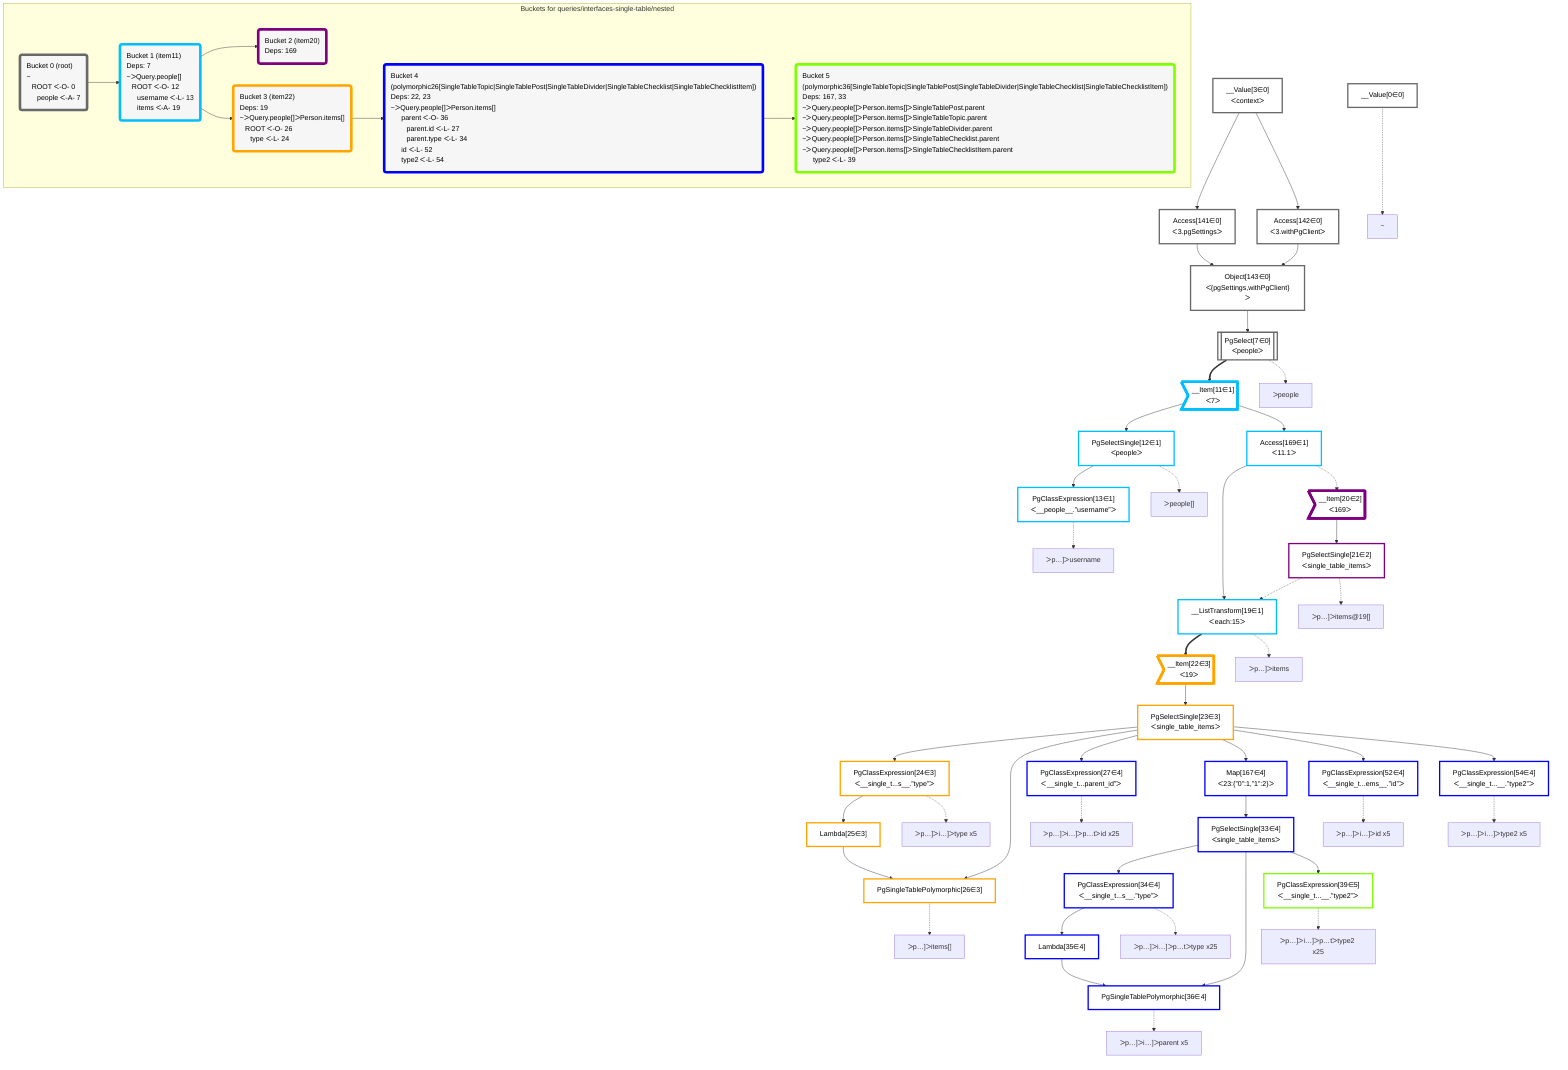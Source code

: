 graph TD
    classDef path fill:#eee,stroke:#000,color:#000
    classDef plan fill:#fff,stroke-width:3px,color:#000
    classDef itemplan fill:#fff,stroke-width:6px,color:#000
    classDef sideeffectplan fill:#f00,stroke-width:6px,color:#000
    classDef bucket fill:#f6f6f6,color:#000,stroke-width:6px,text-align:left


    %% define plans
    __Value0["__Value[0∈0]"]:::plan
    __Value3["__Value[3∈0]<br />ᐸcontextᐳ"]:::plan
    Access141["Access[141∈0]<br />ᐸ3.pgSettingsᐳ"]:::plan
    Access142["Access[142∈0]<br />ᐸ3.withPgClientᐳ"]:::plan
    Object143["Object[143∈0]<br />ᐸ{pgSettings,withPgClient}ᐳ"]:::plan
    PgSelect7[["PgSelect[7∈0]<br />ᐸpeopleᐳ"]]:::plan
    __Item11>"__Item[11∈1]<br />ᐸ7ᐳ"]:::itemplan
    PgSelectSingle12["PgSelectSingle[12∈1]<br />ᐸpeopleᐳ"]:::plan
    PgClassExpression13["PgClassExpression[13∈1]<br />ᐸ__people__.”username”ᐳ"]:::plan
    Access169["Access[169∈1]<br />ᐸ11.1ᐳ"]:::plan
    __ListTransform19["__ListTransform[19∈1]<br />ᐸeach:15ᐳ"]:::plan
    __Item20>"__Item[20∈2]<br />ᐸ169ᐳ"]:::itemplan
    PgSelectSingle21["PgSelectSingle[21∈2]<br />ᐸsingle_table_itemsᐳ"]:::plan
    __Item22>"__Item[22∈3]<br />ᐸ19ᐳ"]:::itemplan
    PgSelectSingle23["PgSelectSingle[23∈3]<br />ᐸsingle_table_itemsᐳ"]:::plan
    PgClassExpression24["PgClassExpression[24∈3]<br />ᐸ__single_t...s__.”type”ᐳ"]:::plan
    Lambda25["Lambda[25∈3]"]:::plan
    PgSingleTablePolymorphic26["PgSingleTablePolymorphic[26∈3]"]:::plan
    PgClassExpression27["PgClassExpression[27∈4]<br />ᐸ__single_t...parent_id”ᐳ"]:::plan
    Map167["Map[167∈4]<br />ᐸ23:{”0”:1,”1”:2}ᐳ"]:::plan
    PgSelectSingle33["PgSelectSingle[33∈4]<br />ᐸsingle_table_itemsᐳ"]:::plan
    PgClassExpression34["PgClassExpression[34∈4]<br />ᐸ__single_t...s__.”type”ᐳ"]:::plan
    Lambda35["Lambda[35∈4]"]:::plan
    PgSingleTablePolymorphic36["PgSingleTablePolymorphic[36∈4]"]:::plan
    PgClassExpression39["PgClassExpression[39∈5]<br />ᐸ__single_t...__.”type2”ᐳ"]:::plan
    PgClassExpression52["PgClassExpression[52∈4]<br />ᐸ__single_t...ems__.”id”ᐳ"]:::plan
    PgClassExpression54["PgClassExpression[54∈4]<br />ᐸ__single_t...__.”type2”ᐳ"]:::plan

    %% plan dependencies
    __Value3 --> Access141
    __Value3 --> Access142
    Access141 & Access142 --> Object143
    Object143 --> PgSelect7
    PgSelect7 ==> __Item11
    __Item11 --> PgSelectSingle12
    PgSelectSingle12 --> PgClassExpression13
    __Item11 --> Access169
    Access169 --> __ListTransform19
    PgSelectSingle21 -.-> __ListTransform19
    Access169 -.-> __Item20
    __Item20 --> PgSelectSingle21
    __ListTransform19 ==> __Item22
    __Item22 --> PgSelectSingle23
    PgSelectSingle23 --> PgClassExpression24
    PgClassExpression24 --> Lambda25
    Lambda25 & PgSelectSingle23 --> PgSingleTablePolymorphic26
    PgSelectSingle23 --> PgClassExpression27
    PgSelectSingle23 --> Map167
    Map167 --> PgSelectSingle33
    PgSelectSingle33 --> PgClassExpression34
    PgClassExpression34 --> Lambda35
    Lambda35 & PgSelectSingle33 --> PgSingleTablePolymorphic36
    PgSelectSingle33 --> PgClassExpression39
    PgSelectSingle23 --> PgClassExpression52
    PgSelectSingle23 --> PgClassExpression54

    %% plan-to-path relationships
    P0["~"]
    __Value0 -.-> P0
    P7["ᐳpeople"]
    PgSelect7 -.-> P7
    P12["ᐳpeople[]"]
    PgSelectSingle12 -.-> P12
    P13["ᐳp…]ᐳusername"]
    PgClassExpression13 -.-> P13
    P19["ᐳp…]ᐳitems"]
    __ListTransform19 -.-> P19
    P21["ᐳp…]ᐳitems@19[]"]
    PgSelectSingle21 -.-> P21
    P24["ᐳp…]ᐳi…]ᐳtype x5"]
    PgClassExpression24 -.-> P24
    P26["ᐳp…]ᐳitems[]"]
    PgSingleTablePolymorphic26 -.-> P26
    P27["ᐳp…]ᐳi…]ᐳp…tᐳid x25"]
    PgClassExpression27 -.-> P27
    P34["ᐳp…]ᐳi…]ᐳp…tᐳtype x25"]
    PgClassExpression34 -.-> P34
    P36["ᐳp…]ᐳi…]ᐳparent x5"]
    PgSingleTablePolymorphic36 -.-> P36
    P39["ᐳp…]ᐳi…]ᐳp…tᐳtype2 x25"]
    PgClassExpression39 -.-> P39
    P52["ᐳp…]ᐳi…]ᐳid x5"]
    PgClassExpression52 -.-> P52
    P54["ᐳp…]ᐳi…]ᐳtype2 x5"]
    PgClassExpression54 -.-> P54

    subgraph "Buckets for queries/interfaces-single-table/nested"
    Bucket0("Bucket 0 (root)<br />~<br />⠀ROOT ᐸ-O- 0<br />⠀⠀people ᐸ-A- 7"):::bucket
    classDef bucket0 stroke:#696969
    class Bucket0,__Value0,__Value3,PgSelect7,Access141,Access142,Object143 bucket0
    Bucket1("Bucket 1 (item11)<br />Deps: 7<br />~ᐳQuery.people[]<br />⠀ROOT ᐸ-O- 12<br />⠀⠀username ᐸ-L- 13<br />⠀⠀items ᐸ-A- 19"):::bucket
    classDef bucket1 stroke:#00bfff
    class Bucket1,__Item11,PgSelectSingle12,PgClassExpression13,__ListTransform19,Access169 bucket1
    Bucket2("Bucket 2 (item20)<br />Deps: 169"):::bucket
    classDef bucket2 stroke:#7f007f
    class Bucket2,__Item20,PgSelectSingle21 bucket2
    Bucket3("Bucket 3 (item22)<br />Deps: 19<br />~ᐳQuery.people[]ᐳPerson.items[]<br />⠀ROOT ᐸ-O- 26<br />⠀⠀type ᐸ-L- 24"):::bucket
    classDef bucket3 stroke:#ffa500
    class Bucket3,__Item22,PgSelectSingle23,PgClassExpression24,Lambda25,PgSingleTablePolymorphic26 bucket3
    Bucket4("Bucket 4 (polymorphic26[SingleTableTopic|SingleTablePost|SingleTableDivider|SingleTableChecklist|SingleTableChecklistItem])<br />Deps: 22, 23<br />~ᐳQuery.people[]ᐳPerson.items[]<br />⠀⠀parent ᐸ-O- 36<br />⠀⠀⠀parent.id ᐸ-L- 27<br />⠀⠀⠀parent.type ᐸ-L- 34<br />⠀⠀id ᐸ-L- 52<br />⠀⠀type2 ᐸ-L- 54"):::bucket
    classDef bucket4 stroke:#0000ff
    class Bucket4,PgClassExpression27,PgSelectSingle33,PgClassExpression34,Lambda35,PgSingleTablePolymorphic36,PgClassExpression52,PgClassExpression54,Map167 bucket4
    Bucket5("Bucket 5 (polymorphic36[SingleTableTopic|SingleTablePost|SingleTableDivider|SingleTableChecklist|SingleTableChecklistItem])<br />Deps: 167, 33<br />~ᐳQuery.people[]ᐳPerson.items[]ᐳSingleTablePost.parent<br />~ᐳQuery.people[]ᐳPerson.items[]ᐳSingleTableTopic.parent<br />~ᐳQuery.people[]ᐳPerson.items[]ᐳSingleTableDivider.parent<br />~ᐳQuery.people[]ᐳPerson.items[]ᐳSingleTableChecklist.parent<br />~ᐳQuery.people[]ᐳPerson.items[]ᐳSingleTableChecklistItem.parent<br />⠀⠀type2 ᐸ-L- 39"):::bucket
    classDef bucket5 stroke:#7fff00
    class Bucket5,PgClassExpression39 bucket5
    Bucket0 --> Bucket1
    Bucket1 --> Bucket2 & Bucket3
    Bucket3 --> Bucket4
    Bucket4 --> Bucket5
    end